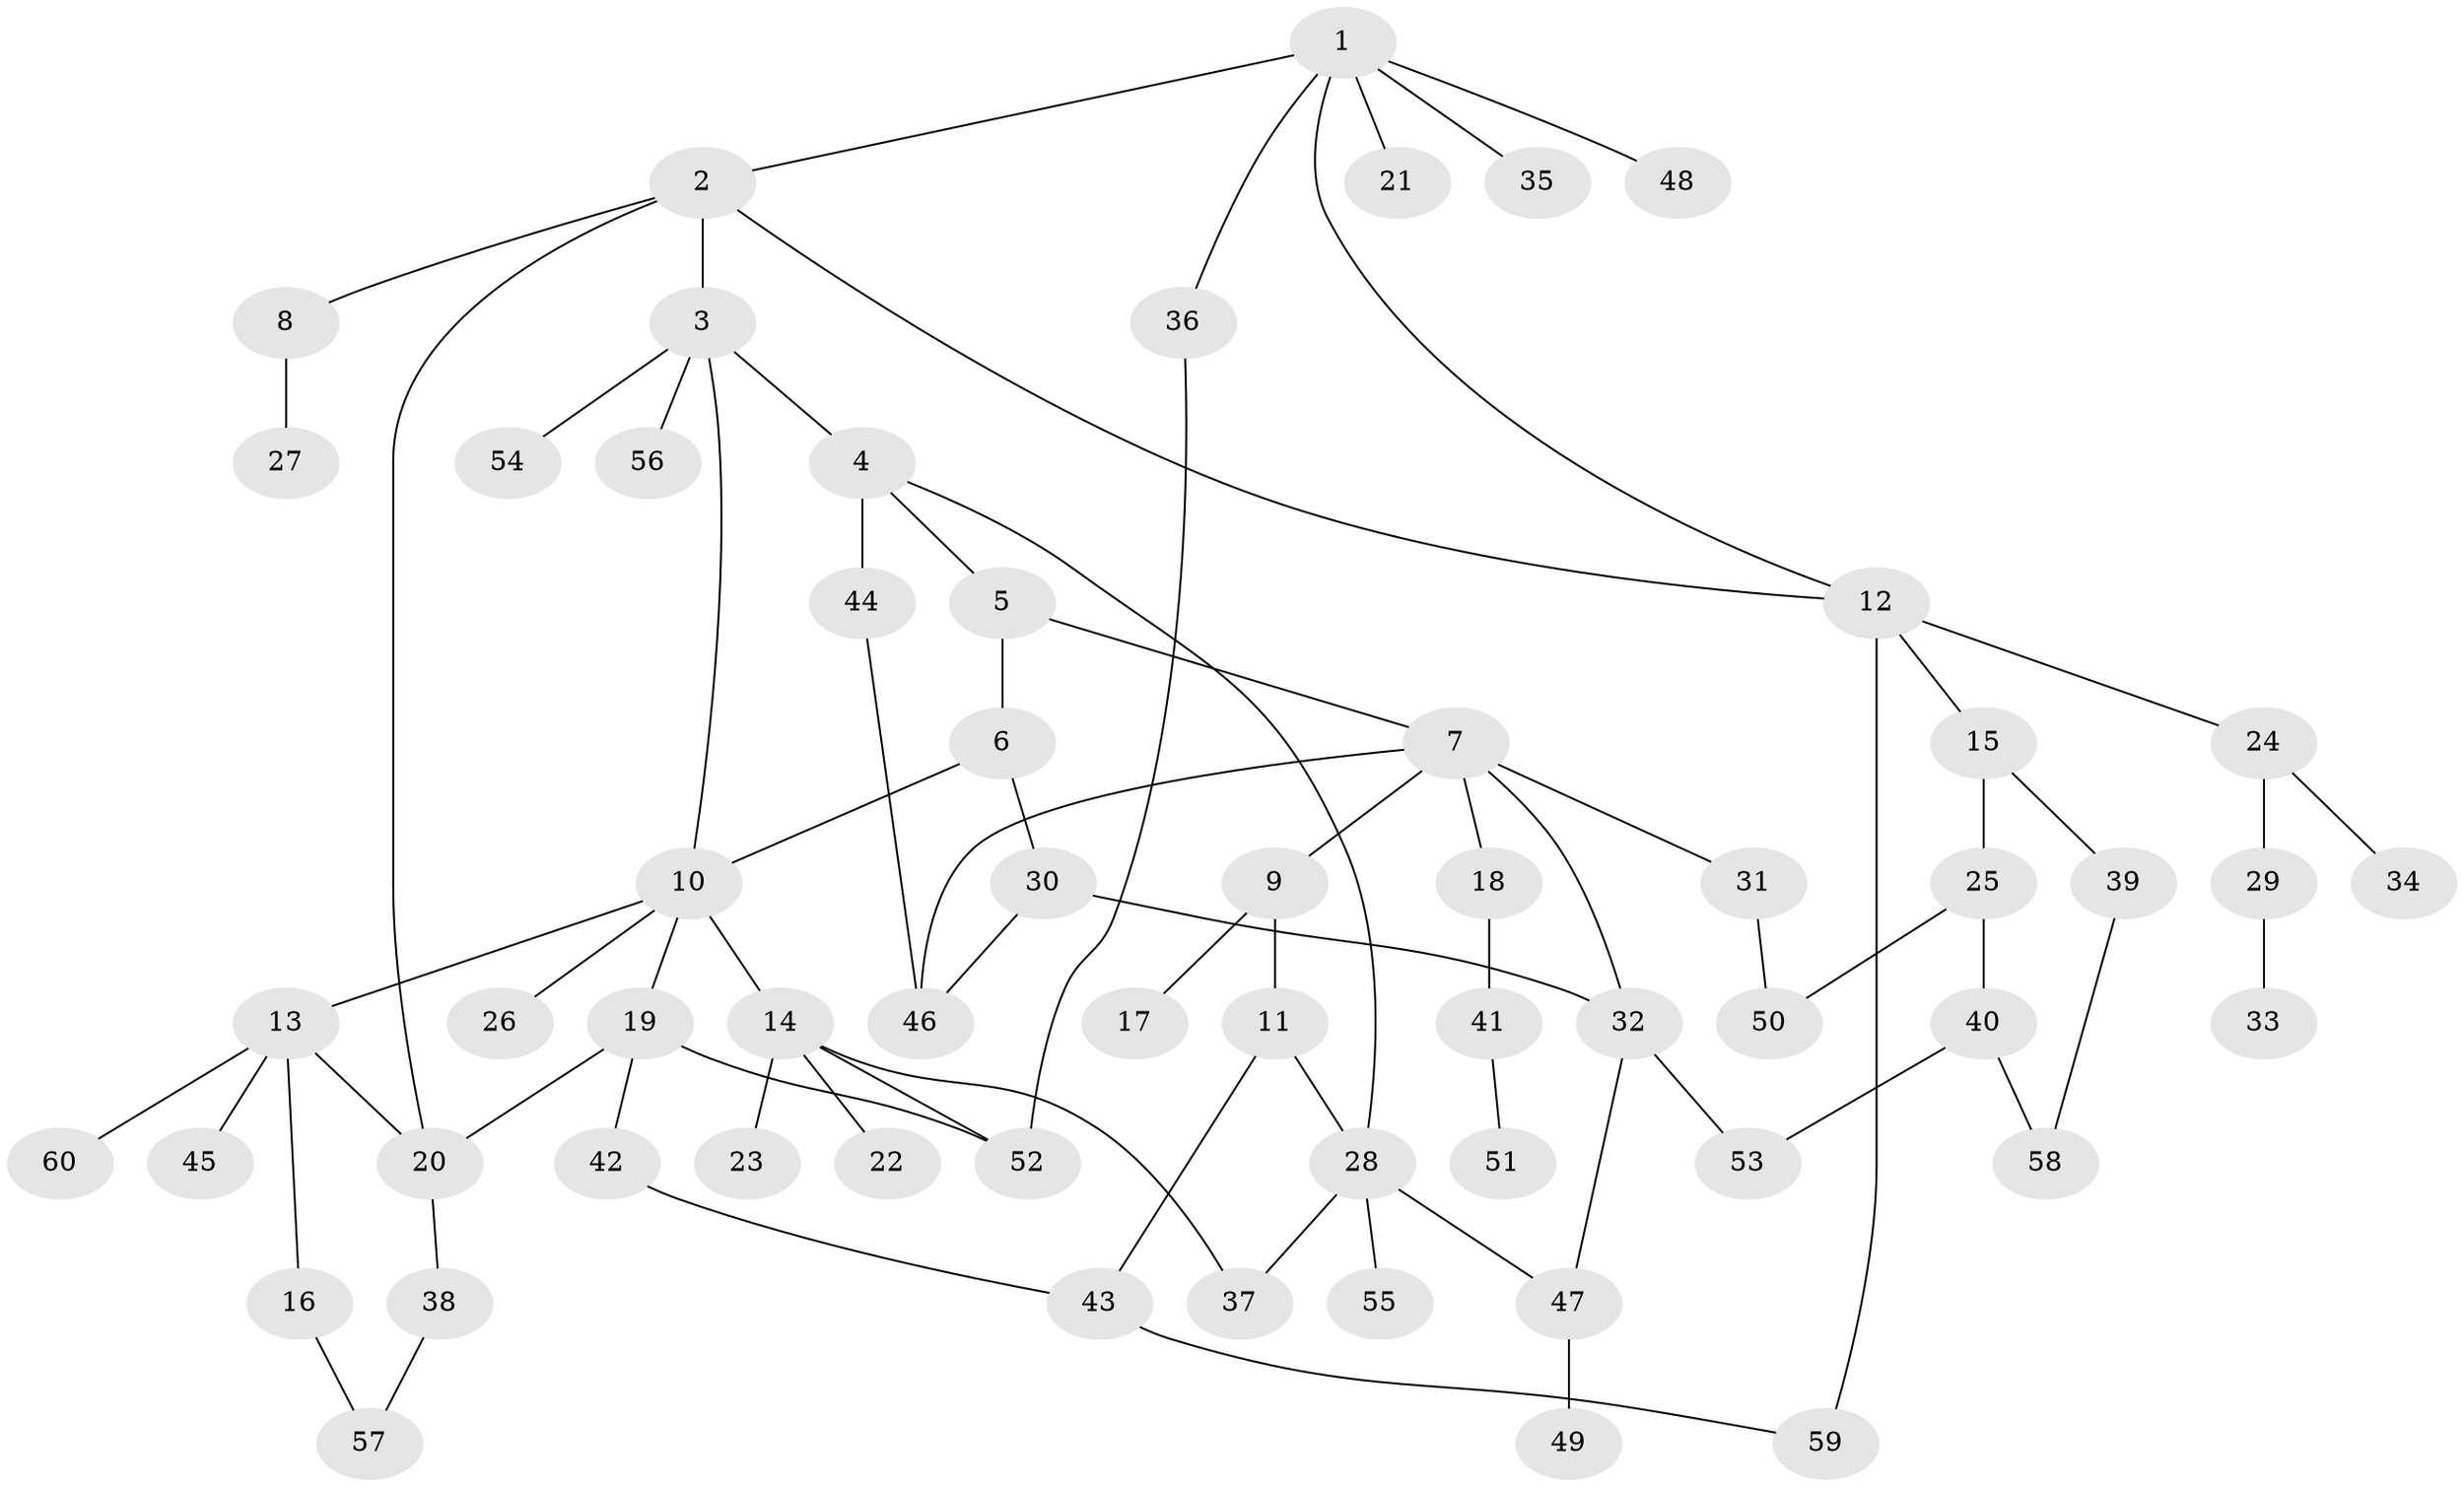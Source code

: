 // Generated by graph-tools (version 1.1) at 2025/25/03/09/25 03:25:32]
// undirected, 60 vertices, 77 edges
graph export_dot {
graph [start="1"]
  node [color=gray90,style=filled];
  1;
  2;
  3;
  4;
  5;
  6;
  7;
  8;
  9;
  10;
  11;
  12;
  13;
  14;
  15;
  16;
  17;
  18;
  19;
  20;
  21;
  22;
  23;
  24;
  25;
  26;
  27;
  28;
  29;
  30;
  31;
  32;
  33;
  34;
  35;
  36;
  37;
  38;
  39;
  40;
  41;
  42;
  43;
  44;
  45;
  46;
  47;
  48;
  49;
  50;
  51;
  52;
  53;
  54;
  55;
  56;
  57;
  58;
  59;
  60;
  1 -- 2;
  1 -- 12;
  1 -- 21;
  1 -- 35;
  1 -- 36;
  1 -- 48;
  2 -- 3;
  2 -- 8;
  2 -- 20;
  2 -- 12;
  3 -- 4;
  3 -- 10;
  3 -- 54;
  3 -- 56;
  4 -- 5;
  4 -- 28;
  4 -- 44;
  5 -- 6;
  5 -- 7;
  6 -- 30;
  6 -- 10;
  7 -- 9;
  7 -- 18;
  7 -- 31;
  7 -- 46;
  7 -- 32;
  8 -- 27;
  9 -- 11;
  9 -- 17;
  10 -- 13;
  10 -- 14;
  10 -- 19;
  10 -- 26;
  11 -- 43;
  11 -- 28;
  12 -- 15;
  12 -- 24;
  12 -- 59;
  13 -- 16;
  13 -- 45;
  13 -- 60;
  13 -- 20;
  14 -- 22;
  14 -- 23;
  14 -- 52;
  14 -- 37;
  15 -- 25;
  15 -- 39;
  16 -- 57;
  18 -- 41;
  19 -- 42;
  19 -- 52;
  19 -- 20;
  20 -- 38;
  24 -- 29;
  24 -- 34;
  25 -- 40;
  25 -- 50;
  28 -- 37;
  28 -- 47;
  28 -- 55;
  29 -- 33;
  30 -- 32;
  30 -- 46;
  31 -- 50;
  32 -- 47;
  32 -- 53;
  36 -- 52;
  38 -- 57;
  39 -- 58;
  40 -- 53;
  40 -- 58;
  41 -- 51;
  42 -- 43;
  43 -- 59;
  44 -- 46;
  47 -- 49;
}

